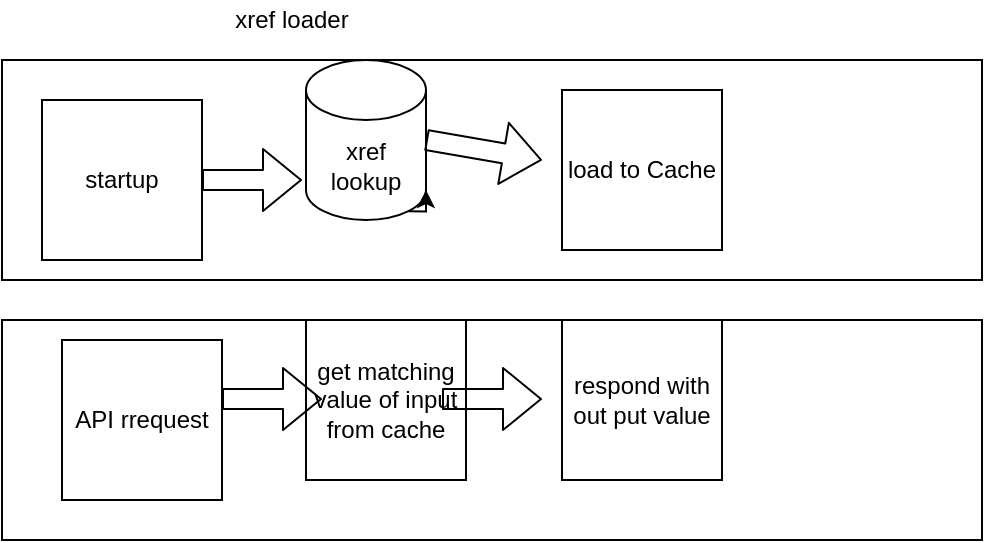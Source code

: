 <mxfile version="14.2.9" type="github">
  <diagram id="rPP_6-E0DpNTkv8xbdh6" name="Page-1">
    <mxGraphModel dx="1038" dy="548" grid="1" gridSize="10" guides="1" tooltips="1" connect="1" arrows="1" fold="1" page="1" pageScale="1" pageWidth="850" pageHeight="1100" math="0" shadow="0">
      <root>
        <mxCell id="0" />
        <mxCell id="1" parent="0" />
        <mxCell id="YrX9WpURLjw3mro9ffTG-1" value="" style="rounded=0;whiteSpace=wrap;html=1;" vertex="1" parent="1">
          <mxGeometry x="90" y="120" width="490" height="110" as="geometry" />
        </mxCell>
        <mxCell id="YrX9WpURLjw3mro9ffTG-4" value="xref loader" style="text;html=1;strokeColor=none;fillColor=none;align=center;verticalAlign=middle;whiteSpace=wrap;rounded=0;" vertex="1" parent="1">
          <mxGeometry x="190" y="90" width="90" height="20" as="geometry" />
        </mxCell>
        <mxCell id="YrX9WpURLjw3mro9ffTG-7" value="xref lookup" style="shape=cylinder3;whiteSpace=wrap;html=1;boundedLbl=1;backgroundOutline=1;size=15;" vertex="1" parent="1">
          <mxGeometry x="242" y="120" width="60" height="80" as="geometry" />
        </mxCell>
        <mxCell id="YrX9WpURLjw3mro9ffTG-8" value="load to Cache" style="whiteSpace=wrap;html=1;aspect=fixed;" vertex="1" parent="1">
          <mxGeometry x="370" y="135" width="80" height="80" as="geometry" />
        </mxCell>
        <mxCell id="YrX9WpURLjw3mro9ffTG-9" value="startup" style="whiteSpace=wrap;html=1;aspect=fixed;" vertex="1" parent="1">
          <mxGeometry x="110" y="140" width="80" height="80" as="geometry" />
        </mxCell>
        <mxCell id="YrX9WpURLjw3mro9ffTG-10" value="" style="shape=flexArrow;endArrow=classic;html=1;exitX=1;exitY=0.5;exitDx=0;exitDy=0;" edge="1" parent="1" source="YrX9WpURLjw3mro9ffTG-9">
          <mxGeometry width="50" height="50" relative="1" as="geometry">
            <mxPoint x="190" y="230" as="sourcePoint" />
            <mxPoint x="240" y="180" as="targetPoint" />
          </mxGeometry>
        </mxCell>
        <mxCell id="YrX9WpURLjw3mro9ffTG-11" style="edgeStyle=orthogonalEdgeStyle;rounded=0;orthogonalLoop=1;jettySize=auto;html=1;exitX=0.855;exitY=1;exitDx=0;exitDy=-4.35;exitPerimeter=0;entryX=1;entryY=1;entryDx=0;entryDy=-15;entryPerimeter=0;" edge="1" parent="1" source="YrX9WpURLjw3mro9ffTG-7" target="YrX9WpURLjw3mro9ffTG-7">
          <mxGeometry relative="1" as="geometry" />
        </mxCell>
        <mxCell id="YrX9WpURLjw3mro9ffTG-12" value="" style="shape=flexArrow;endArrow=classic;html=1;exitX=1;exitY=0.5;exitDx=0;exitDy=0;exitPerimeter=0;" edge="1" parent="1" source="YrX9WpURLjw3mro9ffTG-7">
          <mxGeometry width="50" height="50" relative="1" as="geometry">
            <mxPoint x="320" y="210" as="sourcePoint" />
            <mxPoint x="360" y="170" as="targetPoint" />
          </mxGeometry>
        </mxCell>
        <mxCell id="YrX9WpURLjw3mro9ffTG-13" value="" style="rounded=0;whiteSpace=wrap;html=1;" vertex="1" parent="1">
          <mxGeometry x="90" y="250" width="490" height="110" as="geometry" />
        </mxCell>
        <mxCell id="YrX9WpURLjw3mro9ffTG-14" value="API rrequest" style="whiteSpace=wrap;html=1;aspect=fixed;" vertex="1" parent="1">
          <mxGeometry x="120" y="260" width="80" height="80" as="geometry" />
        </mxCell>
        <mxCell id="YrX9WpURLjw3mro9ffTG-15" value="get matching value of input from cache" style="whiteSpace=wrap;html=1;aspect=fixed;" vertex="1" parent="1">
          <mxGeometry x="242" y="250" width="80" height="80" as="geometry" />
        </mxCell>
        <mxCell id="YrX9WpURLjw3mro9ffTG-16" value="respond with out put value" style="whiteSpace=wrap;html=1;aspect=fixed;" vertex="1" parent="1">
          <mxGeometry x="370" y="250" width="80" height="80" as="geometry" />
        </mxCell>
        <mxCell id="YrX9WpURLjw3mro9ffTG-17" value="" style="shape=flexArrow;endArrow=classic;html=1;exitX=1;exitY=0.5;exitDx=0;exitDy=0;" edge="1" parent="1">
          <mxGeometry width="50" height="50" relative="1" as="geometry">
            <mxPoint x="200" y="289.5" as="sourcePoint" />
            <mxPoint x="250" y="289.5" as="targetPoint" />
          </mxGeometry>
        </mxCell>
        <mxCell id="YrX9WpURLjw3mro9ffTG-20" value="" style="shape=flexArrow;endArrow=classic;html=1;exitX=1;exitY=0.5;exitDx=0;exitDy=0;" edge="1" parent="1">
          <mxGeometry width="50" height="50" relative="1" as="geometry">
            <mxPoint x="310" y="289.5" as="sourcePoint" />
            <mxPoint x="360" y="289.5" as="targetPoint" />
          </mxGeometry>
        </mxCell>
      </root>
    </mxGraphModel>
  </diagram>
</mxfile>

